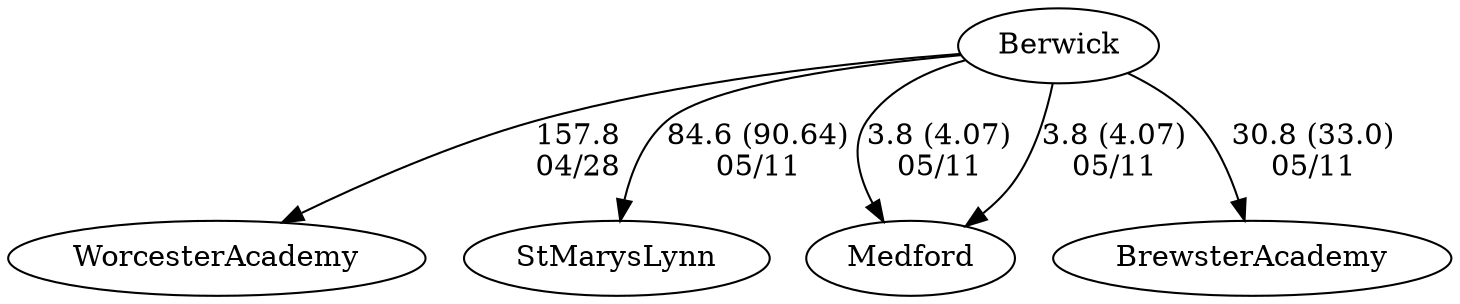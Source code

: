 digraph boys3foursBerwick {Berwick [URL="boys3foursBerwickBerwick.html"];WorcesterAcademy [URL="boys3foursBerwickWorcesterAcademy.html"];StMarysLynn [URL="boys3foursBerwickStMarysLynn.html"];Medford [URL="boys3foursBerwickMedford.html"];BrewsterAcademy [URL="boys3foursBerwickBrewsterAcademy.html"];Berwick -> Medford[label="3.8 (4.07)
05/11", weight="97", tooltip="NEIRA, Medford High School and Berwick Academy			
Distance: 1400 Conditions: extremely chop for the race. Current increased throughout the day; pushing boats to starboard. Because of the wind, we started all races via floating, quick starts Comments: Thank you to Berwick Academy for coming down and racing!
None", URL="https://www.row2k.com/results/resultspage.cfm?UID=BAA317D9E8DD93E01874D25E90000546&cat=1", random="random"]; 
Berwick -> Medford[label="3.8 (4.07)
05/11", weight="97", tooltip="NEIRA Boys & Girls Fours,Brewster, Berwick, Thayer, St Mary's, Medford			
Distance: 1400 Conditions: Cross winds, with gust up to 19 mph's. All races were floating starts. Comments: All times reflected are from their respective heats. Thayer didn't have a GV is a true 2V, so they were entered as such.
None", URL="https://www.row2k.com/results/resultspage.cfm?UID=6B42F00B9C36E071AAB9D6063008D7F1&cat=5", random="random"]; 
Berwick -> BrewsterAcademy[label="30.8 (33.0)
05/11", weight="70", tooltip="NEIRA Boys & Girls Fours,Brewster, Berwick, Thayer, St Mary's, Medford			
Distance: 1400 Conditions: Cross winds, with gust up to 19 mph's. All races were floating starts. Comments: All times reflected are from their respective heats. Thayer didn't have a GV is a true 2V, so they were entered as such.
None", URL="https://www.row2k.com/results/resultspage.cfm?UID=6B42F00B9C36E071AAB9D6063008D7F1&cat=5", random="random"]; 
Berwick -> StMarysLynn[label="84.6 (90.64)
05/11", weight="16", tooltip="NEIRA Boys & Girls Fours,Brewster, Berwick, Thayer, St Mary's, Medford			
Distance: 1400 Conditions: Cross winds, with gust up to 19 mph's. All races were floating starts. Comments: All times reflected are from their respective heats. Thayer didn't have a GV is a true 2V, so they were entered as such.
None", URL="https://www.row2k.com/results/resultspage.cfm?UID=6B42F00B9C36E071AAB9D6063008D7F1&cat=5", random="random"]; 
Berwick -> WorcesterAcademy[label="157.8
04/28", weight="-57", tooltip="NEIRA Boys & Girls Fours,Worcester Academy vs Bancroft School, Berwick Academy and Derryfield School			
Distance: 1500 m Conditions: All races experienced a tailwind of approximately 8-10 mph and light chop. Comments: Race order was B1V, G1V, B2V, B3V, BN1/GN1. Notes: In G1V race, Derryfield 2V raced as Derryfield B. In B3 race, Berwick 4V raced as Berwick B. A novice race has been recorded under the B4V event and consisted of Berwick BN1, Derryfield GN1 and Worcester Academy GN1.
None", URL="https://www.row2k.com/results/resultspage.cfm?UID=81067D27DF71795C160BB3CEFD091670&cat=5", random="random"]}